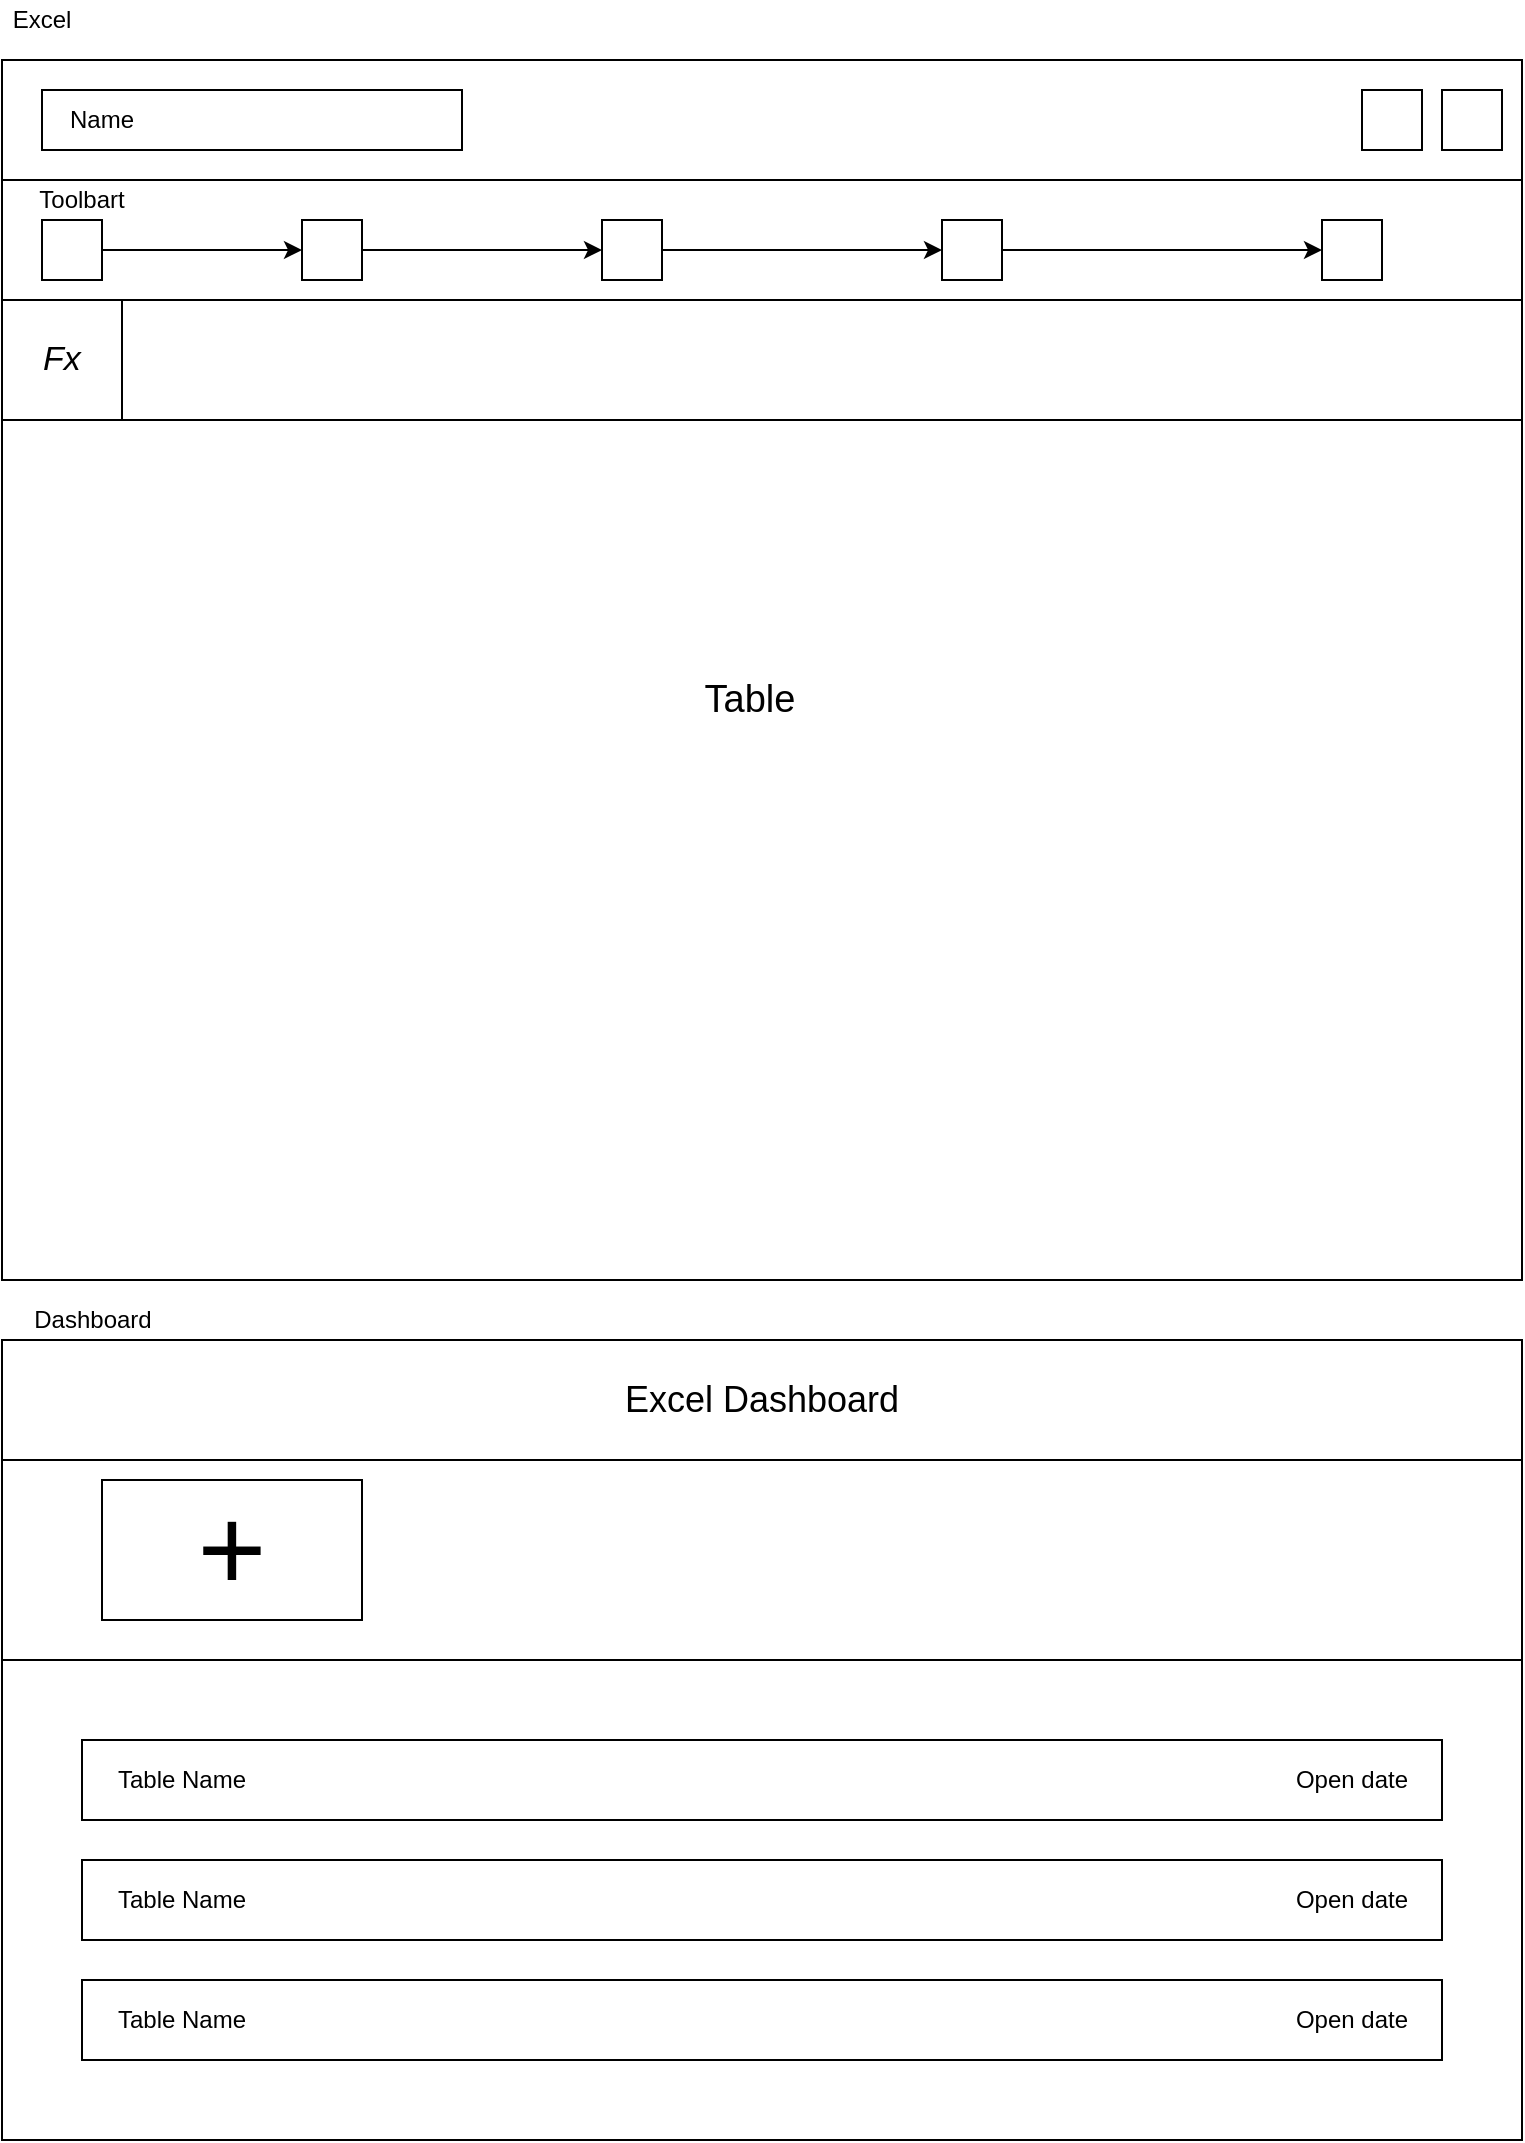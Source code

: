 <mxfile version="13.1.1" type="device"><diagram id="2-TdhrrCO7oHR47J_tDV" name="Page-1"><mxGraphModel dx="1350" dy="774" grid="1" gridSize="10" guides="1" tooltips="1" connect="1" arrows="1" fold="1" page="1" pageScale="1" pageWidth="827" pageHeight="1169" math="0" shadow="0"><root><mxCell id="0"/><mxCell id="1" parent="0"/><mxCell id="1JcAT9xwGPjCqCcbY1xO-2" value="" style="rounded=0;whiteSpace=wrap;html=1;fillColor=none;" vertex="1" parent="1"><mxGeometry x="40" y="40" width="760" height="610" as="geometry"/></mxCell><mxCell id="1JcAT9xwGPjCqCcbY1xO-3" value="Excel" style="text;html=1;strokeColor=none;fillColor=none;align=center;verticalAlign=middle;whiteSpace=wrap;rounded=0;" vertex="1" parent="1"><mxGeometry x="40" y="10" width="40" height="20" as="geometry"/></mxCell><mxCell id="1JcAT9xwGPjCqCcbY1xO-4" value="" style="rounded=0;whiteSpace=wrap;html=1;fillColor=none;" vertex="1" parent="1"><mxGeometry x="40" y="40" width="760" height="60" as="geometry"/></mxCell><mxCell id="1JcAT9xwGPjCqCcbY1xO-5" value="" style="rounded=0;whiteSpace=wrap;html=1;fillColor=#ffffff;" vertex="1" parent="1"><mxGeometry x="60" y="55" width="210" height="30" as="geometry"/></mxCell><mxCell id="1JcAT9xwGPjCqCcbY1xO-6" value="Name" style="text;html=1;strokeColor=none;fillColor=none;align=center;verticalAlign=middle;whiteSpace=wrap;rounded=0;" vertex="1" parent="1"><mxGeometry x="70" y="60" width="40" height="20" as="geometry"/></mxCell><mxCell id="1JcAT9xwGPjCqCcbY1xO-7" value="" style="rounded=0;whiteSpace=wrap;html=1;fillColor=#ffffff;" vertex="1" parent="1"><mxGeometry x="760" y="55" width="30" height="30" as="geometry"/></mxCell><mxCell id="1JcAT9xwGPjCqCcbY1xO-8" value="" style="rounded=0;whiteSpace=wrap;html=1;fillColor=#ffffff;" vertex="1" parent="1"><mxGeometry x="720" y="55" width="30" height="30" as="geometry"/></mxCell><mxCell id="1JcAT9xwGPjCqCcbY1xO-9" value="" style="rounded=0;whiteSpace=wrap;html=1;fillColor=none;" vertex="1" parent="1"><mxGeometry x="40" y="100" width="760" height="60" as="geometry"/></mxCell><mxCell id="1JcAT9xwGPjCqCcbY1xO-10" value="&lt;font style=&quot;font-size: 12px&quot;&gt;Toolbart&lt;/font&gt;" style="text;html=1;strokeColor=none;fillColor=none;align=center;verticalAlign=middle;whiteSpace=wrap;rounded=0;strokeWidth=2;" vertex="1" parent="1"><mxGeometry x="40" y="100" width="80" height="20" as="geometry"/></mxCell><mxCell id="1JcAT9xwGPjCqCcbY1xO-11" value="" style="rounded=0;whiteSpace=wrap;html=1;fillColor=#ffffff;" vertex="1" parent="1"><mxGeometry x="60" y="120" width="30" height="30" as="geometry"/></mxCell><mxCell id="1JcAT9xwGPjCqCcbY1xO-12" value="" style="rounded=0;whiteSpace=wrap;html=1;fillColor=#ffffff;" vertex="1" parent="1"><mxGeometry x="190" y="120" width="30" height="30" as="geometry"/></mxCell><mxCell id="1JcAT9xwGPjCqCcbY1xO-13" value="" style="rounded=0;whiteSpace=wrap;html=1;fillColor=#ffffff;" vertex="1" parent="1"><mxGeometry x="340" y="120" width="30" height="30" as="geometry"/></mxCell><mxCell id="1JcAT9xwGPjCqCcbY1xO-14" value="" style="rounded=0;whiteSpace=wrap;html=1;fillColor=#ffffff;" vertex="1" parent="1"><mxGeometry x="510" y="120" width="30" height="30" as="geometry"/></mxCell><mxCell id="1JcAT9xwGPjCqCcbY1xO-15" value="" style="rounded=0;whiteSpace=wrap;html=1;fillColor=#ffffff;" vertex="1" parent="1"><mxGeometry x="700" y="120" width="30" height="30" as="geometry"/></mxCell><mxCell id="1JcAT9xwGPjCqCcbY1xO-16" value="" style="endArrow=classic;html=1;exitX=1;exitY=0.5;exitDx=0;exitDy=0;entryX=0;entryY=0.5;entryDx=0;entryDy=0;" edge="1" parent="1" source="1JcAT9xwGPjCqCcbY1xO-11" target="1JcAT9xwGPjCqCcbY1xO-12"><mxGeometry width="50" height="50" relative="1" as="geometry"><mxPoint x="390" y="210" as="sourcePoint"/><mxPoint x="440" y="160" as="targetPoint"/></mxGeometry></mxCell><mxCell id="1JcAT9xwGPjCqCcbY1xO-19" value="" style="endArrow=classic;html=1;exitX=1;exitY=0.5;exitDx=0;exitDy=0;entryX=0;entryY=0.5;entryDx=0;entryDy=0;" edge="1" parent="1" source="1JcAT9xwGPjCqCcbY1xO-12" target="1JcAT9xwGPjCqCcbY1xO-13"><mxGeometry width="50" height="50" relative="1" as="geometry"><mxPoint x="100" y="145" as="sourcePoint"/><mxPoint x="200" y="145" as="targetPoint"/></mxGeometry></mxCell><mxCell id="1JcAT9xwGPjCqCcbY1xO-20" value="" style="endArrow=classic;html=1;exitX=1;exitY=0.5;exitDx=0;exitDy=0;entryX=0;entryY=0.5;entryDx=0;entryDy=0;" edge="1" parent="1" source="1JcAT9xwGPjCqCcbY1xO-13" target="1JcAT9xwGPjCqCcbY1xO-14"><mxGeometry width="50" height="50" relative="1" as="geometry"><mxPoint x="230" y="145" as="sourcePoint"/><mxPoint x="350" y="145" as="targetPoint"/></mxGeometry></mxCell><mxCell id="1JcAT9xwGPjCqCcbY1xO-21" value="" style="endArrow=classic;html=1;exitX=1;exitY=0.5;exitDx=0;exitDy=0;entryX=0;entryY=0.5;entryDx=0;entryDy=0;" edge="1" parent="1" source="1JcAT9xwGPjCqCcbY1xO-14" target="1JcAT9xwGPjCqCcbY1xO-15"><mxGeometry width="50" height="50" relative="1" as="geometry"><mxPoint x="380" y="145" as="sourcePoint"/><mxPoint x="520" y="145" as="targetPoint"/></mxGeometry></mxCell><mxCell id="1JcAT9xwGPjCqCcbY1xO-23" value="" style="rounded=0;whiteSpace=wrap;html=1;strokeWidth=1;fillColor=none;" vertex="1" parent="1"><mxGeometry x="40" y="160" width="760" height="60" as="geometry"/></mxCell><mxCell id="1JcAT9xwGPjCqCcbY1xO-24" value="" style="rounded=0;whiteSpace=wrap;html=1;strokeWidth=1;fillColor=none;" vertex="1" parent="1"><mxGeometry x="40" y="160" width="60" height="60" as="geometry"/></mxCell><mxCell id="1JcAT9xwGPjCqCcbY1xO-25" value="&lt;font style=&quot;font-size: 17px&quot;&gt;&lt;i&gt;Fx&lt;/i&gt;&lt;/font&gt;" style="text;html=1;strokeColor=none;fillColor=none;align=center;verticalAlign=middle;whiteSpace=wrap;rounded=0;" vertex="1" parent="1"><mxGeometry x="50" y="180" width="40" height="20" as="geometry"/></mxCell><mxCell id="1JcAT9xwGPjCqCcbY1xO-26" value="&lt;font style=&quot;font-size: 19px&quot;&gt;Table&lt;/font&gt;" style="text;html=1;strokeColor=none;fillColor=none;align=center;verticalAlign=middle;whiteSpace=wrap;rounded=0;" vertex="1" parent="1"><mxGeometry x="394" y="350" width="40" height="20" as="geometry"/></mxCell><mxCell id="1JcAT9xwGPjCqCcbY1xO-27" value="" style="rounded=0;whiteSpace=wrap;html=1;strokeWidth=1;fillColor=none;" vertex="1" parent="1"><mxGeometry x="40" y="680" width="760" height="400" as="geometry"/></mxCell><mxCell id="1JcAT9xwGPjCqCcbY1xO-28" value="&lt;font style=&quot;font-size: 18px&quot;&gt;Excel Dashboard&lt;/font&gt;" style="rounded=0;whiteSpace=wrap;html=1;strokeWidth=1;fillColor=none;" vertex="1" parent="1"><mxGeometry x="40" y="680" width="760" height="60" as="geometry"/></mxCell><mxCell id="1JcAT9xwGPjCqCcbY1xO-29" value="Dashboard&lt;br&gt;" style="text;html=1;align=center;verticalAlign=middle;resizable=0;points=[];autosize=1;" vertex="1" parent="1"><mxGeometry x="50" y="660" width="70" height="20" as="geometry"/></mxCell><mxCell id="1JcAT9xwGPjCqCcbY1xO-30" value="" style="rounded=0;whiteSpace=wrap;html=1;strokeWidth=1;fillColor=none;" vertex="1" parent="1"><mxGeometry x="40" y="740" width="760" height="100" as="geometry"/></mxCell><mxCell id="1JcAT9xwGPjCqCcbY1xO-31" value="&lt;font style=&quot;font-size: 59px&quot;&gt;+&lt;/font&gt;" style="rounded=0;whiteSpace=wrap;html=1;strokeWidth=1;fillColor=none;" vertex="1" parent="1"><mxGeometry x="90" y="750" width="130" height="70" as="geometry"/></mxCell><mxCell id="1JcAT9xwGPjCqCcbY1xO-32" value="" style="rounded=0;whiteSpace=wrap;html=1;strokeWidth=1;fillColor=none;" vertex="1" parent="1"><mxGeometry x="80" y="880" width="680" height="40" as="geometry"/></mxCell><mxCell id="1JcAT9xwGPjCqCcbY1xO-33" value="Table Name" style="text;html=1;strokeColor=none;fillColor=none;align=center;verticalAlign=middle;whiteSpace=wrap;rounded=0;" vertex="1" parent="1"><mxGeometry x="90" y="890" width="80" height="20" as="geometry"/></mxCell><mxCell id="1JcAT9xwGPjCqCcbY1xO-34" value="Open date" style="text;html=1;strokeColor=none;fillColor=none;align=center;verticalAlign=middle;whiteSpace=wrap;rounded=0;" vertex="1" parent="1"><mxGeometry x="675" y="890" width="80" height="20" as="geometry"/></mxCell><mxCell id="1JcAT9xwGPjCqCcbY1xO-37" value="" style="rounded=0;whiteSpace=wrap;html=1;strokeWidth=1;fillColor=none;" vertex="1" parent="1"><mxGeometry x="80" y="940" width="680" height="40" as="geometry"/></mxCell><mxCell id="1JcAT9xwGPjCqCcbY1xO-38" value="Table Name" style="text;html=1;strokeColor=none;fillColor=none;align=center;verticalAlign=middle;whiteSpace=wrap;rounded=0;" vertex="1" parent="1"><mxGeometry x="90" y="950" width="80" height="20" as="geometry"/></mxCell><mxCell id="1JcAT9xwGPjCqCcbY1xO-39" value="Open date" style="text;html=1;strokeColor=none;fillColor=none;align=center;verticalAlign=middle;whiteSpace=wrap;rounded=0;" vertex="1" parent="1"><mxGeometry x="675" y="950" width="80" height="20" as="geometry"/></mxCell><mxCell id="1JcAT9xwGPjCqCcbY1xO-40" value="" style="rounded=0;whiteSpace=wrap;html=1;strokeWidth=1;fillColor=none;" vertex="1" parent="1"><mxGeometry x="80" y="1000" width="680" height="40" as="geometry"/></mxCell><mxCell id="1JcAT9xwGPjCqCcbY1xO-41" value="Table Name" style="text;html=1;strokeColor=none;fillColor=none;align=center;verticalAlign=middle;whiteSpace=wrap;rounded=0;" vertex="1" parent="1"><mxGeometry x="90" y="1010" width="80" height="20" as="geometry"/></mxCell><mxCell id="1JcAT9xwGPjCqCcbY1xO-42" value="Open date" style="text;html=1;strokeColor=none;fillColor=none;align=center;verticalAlign=middle;whiteSpace=wrap;rounded=0;" vertex="1" parent="1"><mxGeometry x="675" y="1010" width="80" height="20" as="geometry"/></mxCell></root></mxGraphModel></diagram></mxfile>